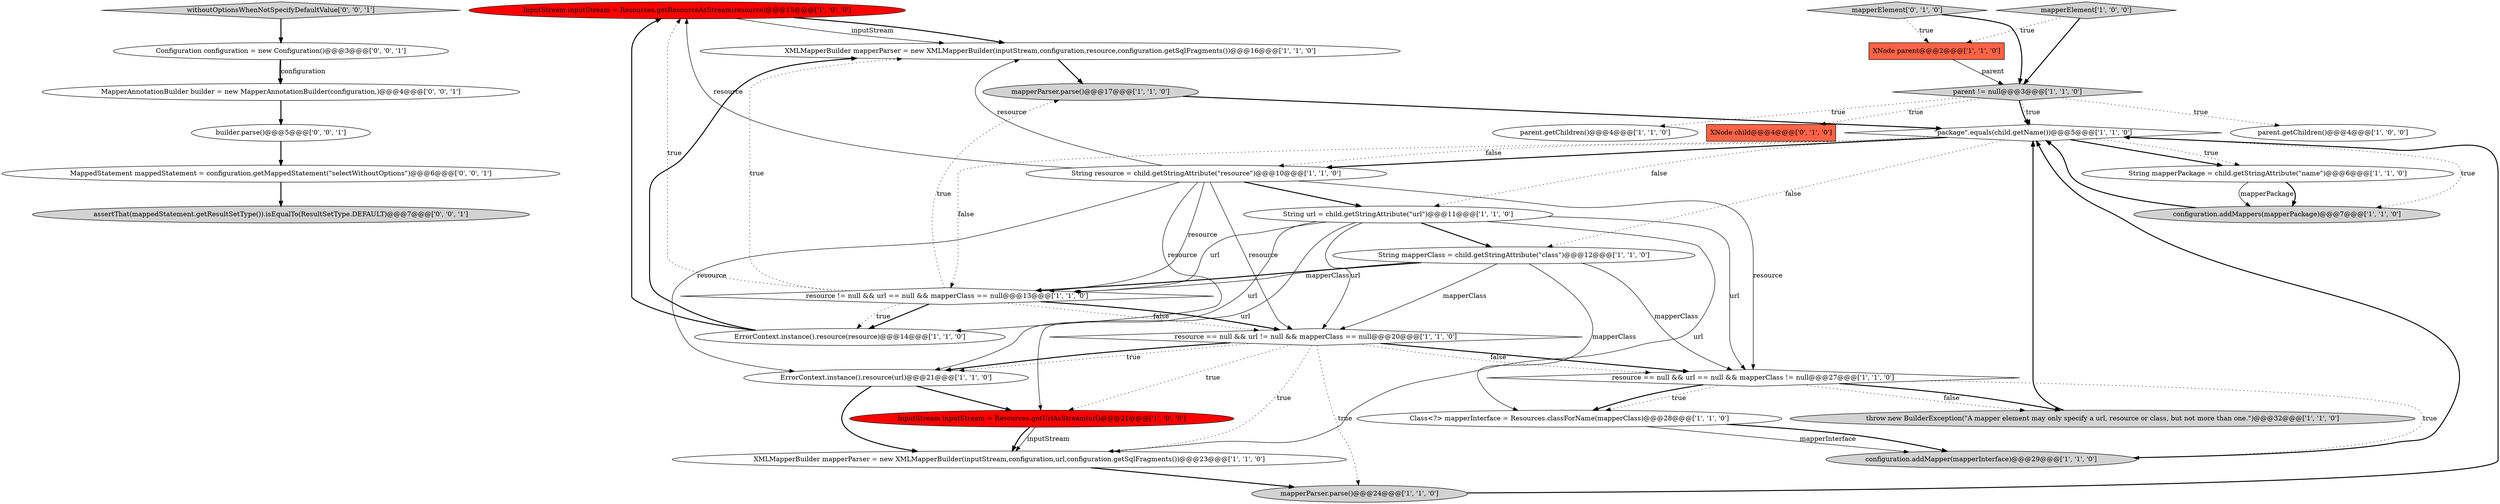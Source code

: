 digraph {
27 [style = filled, label = "MappedStatement mappedStatement = configuration.getMappedStatement(\"selectWithoutOptions\")@@@6@@@['0', '0', '1']", fillcolor = white, shape = ellipse image = "AAA0AAABBB3BBB"];
7 [style = filled, label = "InputStream inputStream = Resources.getResourceAsStream(resource)@@@15@@@['1', '0', '0']", fillcolor = red, shape = ellipse image = "AAA1AAABBB1BBB"];
29 [style = filled, label = "Configuration configuration = new Configuration()@@@3@@@['0', '0', '1']", fillcolor = white, shape = ellipse image = "AAA0AAABBB3BBB"];
19 [style = filled, label = "mapperElement['1', '0', '0']", fillcolor = lightgray, shape = diamond image = "AAA0AAABBB1BBB"];
15 [style = filled, label = "mapperParser.parse()@@@24@@@['1', '1', '0']", fillcolor = lightgray, shape = ellipse image = "AAA0AAABBB1BBB"];
1 [style = filled, label = "String mapperClass = child.getStringAttribute(\"class\")@@@12@@@['1', '1', '0']", fillcolor = white, shape = ellipse image = "AAA0AAABBB1BBB"];
8 [style = filled, label = "parent.getChildren()@@@4@@@['1', '0', '0']", fillcolor = white, shape = ellipse image = "AAA0AAABBB1BBB"];
6 [style = filled, label = "resource != null && url == null && mapperClass == null@@@13@@@['1', '1', '0']", fillcolor = white, shape = diamond image = "AAA0AAABBB1BBB"];
20 [style = filled, label = "resource == null && url == null && mapperClass != null@@@27@@@['1', '1', '0']", fillcolor = white, shape = diamond image = "AAA0AAABBB1BBB"];
22 [style = filled, label = "configuration.addMapper(mapperInterface)@@@29@@@['1', '1', '0']", fillcolor = lightgray, shape = ellipse image = "AAA0AAABBB1BBB"];
13 [style = filled, label = "XMLMapperBuilder mapperParser = new XMLMapperBuilder(inputStream,configuration,resource,configuration.getSqlFragments())@@@16@@@['1', '1', '0']", fillcolor = white, shape = ellipse image = "AAA0AAABBB1BBB"];
21 [style = filled, label = "String mapperPackage = child.getStringAttribute(\"name\")@@@6@@@['1', '1', '0']", fillcolor = white, shape = ellipse image = "AAA0AAABBB1BBB"];
4 [style = filled, label = "ErrorContext.instance().resource(resource)@@@14@@@['1', '1', '0']", fillcolor = white, shape = ellipse image = "AAA0AAABBB1BBB"];
32 [style = filled, label = "MapperAnnotationBuilder builder = new MapperAnnotationBuilder(configuration,)@@@4@@@['0', '0', '1']", fillcolor = white, shape = ellipse image = "AAA0AAABBB3BBB"];
11 [style = filled, label = "Class<?> mapperInterface = Resources.classForName(mapperClass)@@@28@@@['1', '1', '0']", fillcolor = white, shape = ellipse image = "AAA0AAABBB1BBB"];
17 [style = filled, label = "\"package\".equals(child.getName())@@@5@@@['1', '1', '0']", fillcolor = white, shape = diamond image = "AAA0AAABBB1BBB"];
16 [style = filled, label = "InputStream inputStream = Resources.getUrlAsStream(url)@@@21@@@['1', '0', '0']", fillcolor = red, shape = ellipse image = "AAA1AAABBB1BBB"];
24 [style = filled, label = "parent.getChildren()@@@4@@@['1', '1', '0']", fillcolor = white, shape = ellipse image = "AAA0AAABBB1BBB"];
26 [style = filled, label = "mapperElement['0', '1', '0']", fillcolor = lightgray, shape = diamond image = "AAA0AAABBB2BBB"];
23 [style = filled, label = "throw new BuilderException(\"A mapper element may only specify a url, resource or class, but not more than one.\")@@@32@@@['1', '1', '0']", fillcolor = lightgray, shape = ellipse image = "AAA0AAABBB1BBB"];
0 [style = filled, label = "XNode parent@@@2@@@['1', '1', '0']", fillcolor = tomato, shape = box image = "AAA0AAABBB1BBB"];
25 [style = filled, label = "XNode child@@@4@@@['0', '1', '0']", fillcolor = tomato, shape = box image = "AAA0AAABBB2BBB"];
9 [style = filled, label = "configuration.addMappers(mapperPackage)@@@7@@@['1', '1', '0']", fillcolor = lightgray, shape = ellipse image = "AAA0AAABBB1BBB"];
10 [style = filled, label = "XMLMapperBuilder mapperParser = new XMLMapperBuilder(inputStream,configuration,url,configuration.getSqlFragments())@@@23@@@['1', '1', '0']", fillcolor = white, shape = ellipse image = "AAA0AAABBB1BBB"];
31 [style = filled, label = "withoutOptionsWhenNotSpecifyDefaultValue['0', '0', '1']", fillcolor = lightgray, shape = diamond image = "AAA0AAABBB3BBB"];
18 [style = filled, label = "ErrorContext.instance().resource(url)@@@21@@@['1', '1', '0']", fillcolor = white, shape = ellipse image = "AAA0AAABBB1BBB"];
30 [style = filled, label = "builder.parse()@@@5@@@['0', '0', '1']", fillcolor = white, shape = ellipse image = "AAA0AAABBB3BBB"];
28 [style = filled, label = "assertThat(mappedStatement.getResultSetType()).isEqualTo(ResultSetType.DEFAULT)@@@7@@@['0', '0', '1']", fillcolor = lightgray, shape = ellipse image = "AAA0AAABBB3BBB"];
12 [style = filled, label = "mapperParser.parse()@@@17@@@['1', '1', '0']", fillcolor = lightgray, shape = ellipse image = "AAA0AAABBB1BBB"];
14 [style = filled, label = "String resource = child.getStringAttribute(\"resource\")@@@10@@@['1', '1', '0']", fillcolor = white, shape = ellipse image = "AAA0AAABBB1BBB"];
2 [style = filled, label = "resource == null && url != null && mapperClass == null@@@20@@@['1', '1', '0']", fillcolor = white, shape = diamond image = "AAA0AAABBB1BBB"];
5 [style = filled, label = "String url = child.getStringAttribute(\"url\")@@@11@@@['1', '1', '0']", fillcolor = white, shape = ellipse image = "AAA0AAABBB1BBB"];
3 [style = filled, label = "parent != null@@@3@@@['1', '1', '0']", fillcolor = lightgray, shape = diamond image = "AAA0AAABBB1BBB"];
14->4 [style = solid, label="resource"];
5->16 [style = solid, label="url"];
14->6 [style = solid, label="resource"];
7->13 [style = bold, label=""];
2->20 [style = bold, label=""];
5->10 [style = solid, label="url"];
2->20 [style = dotted, label="false"];
10->15 [style = bold, label=""];
20->11 [style = dotted, label="true"];
14->20 [style = solid, label="resource"];
16->10 [style = bold, label=""];
26->3 [style = bold, label=""];
6->13 [style = dotted, label="true"];
27->28 [style = bold, label=""];
6->2 [style = dotted, label="false"];
14->5 [style = bold, label=""];
12->17 [style = bold, label=""];
4->13 [style = bold, label=""];
30->27 [style = bold, label=""];
17->6 [style = dotted, label="false"];
2->15 [style = dotted, label="true"];
2->18 [style = bold, label=""];
9->17 [style = bold, label=""];
17->14 [style = dotted, label="false"];
31->29 [style = bold, label=""];
14->2 [style = solid, label="resource"];
1->20 [style = solid, label="mapperClass"];
26->0 [style = dotted, label="true"];
20->11 [style = bold, label=""];
20->23 [style = dotted, label="false"];
14->13 [style = solid, label="resource"];
2->18 [style = dotted, label="true"];
2->16 [style = dotted, label="true"];
3->25 [style = dotted, label="true"];
32->30 [style = bold, label=""];
14->7 [style = solid, label="resource"];
4->7 [style = bold, label=""];
3->24 [style = dotted, label="true"];
6->2 [style = bold, label=""];
21->9 [style = solid, label="mapperPackage"];
11->22 [style = solid, label="mapperInterface"];
5->1 [style = bold, label=""];
6->4 [style = bold, label=""];
15->17 [style = bold, label=""];
18->16 [style = bold, label=""];
21->9 [style = bold, label=""];
1->6 [style = bold, label=""];
13->12 [style = bold, label=""];
5->2 [style = solid, label="url"];
20->23 [style = bold, label=""];
6->4 [style = dotted, label="true"];
18->10 [style = bold, label=""];
1->2 [style = solid, label="mapperClass"];
17->5 [style = dotted, label="false"];
17->14 [style = bold, label=""];
19->0 [style = dotted, label="true"];
29->32 [style = bold, label=""];
5->6 [style = solid, label="url"];
17->9 [style = dotted, label="true"];
17->1 [style = dotted, label="false"];
16->10 [style = solid, label="inputStream"];
6->7 [style = dotted, label="true"];
11->22 [style = bold, label=""];
22->17 [style = bold, label=""];
3->17 [style = bold, label=""];
23->17 [style = bold, label=""];
29->32 [style = solid, label="configuration"];
3->17 [style = dotted, label="true"];
6->12 [style = dotted, label="true"];
1->6 [style = solid, label="mapperClass"];
20->22 [style = dotted, label="true"];
5->18 [style = solid, label="url"];
3->8 [style = dotted, label="true"];
17->21 [style = dotted, label="true"];
0->3 [style = solid, label="parent"];
17->21 [style = bold, label=""];
7->13 [style = solid, label="inputStream"];
19->3 [style = bold, label=""];
14->18 [style = solid, label="resource"];
2->10 [style = dotted, label="true"];
1->11 [style = solid, label="mapperClass"];
5->20 [style = solid, label="url"];
}
